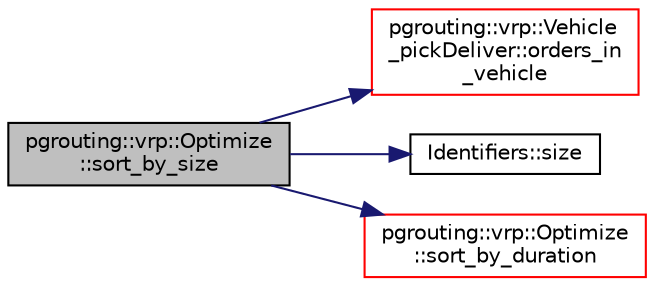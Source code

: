 digraph "pgrouting::vrp::Optimize::sort_by_size"
{
  edge [fontname="Helvetica",fontsize="10",labelfontname="Helvetica",labelfontsize="10"];
  node [fontname="Helvetica",fontsize="10",shape=record];
  rankdir="LR";
  Node793 [label="pgrouting::vrp::Optimize\l::sort_by_size",height=0.2,width=0.4,color="black", fillcolor="grey75", style="filled", fontcolor="black"];
  Node793 -> Node794 [color="midnightblue",fontsize="10",style="solid",fontname="Helvetica"];
  Node794 [label="pgrouting::vrp::Vehicle\l_pickDeliver::orders_in\l_vehicle",height=0.2,width=0.4,color="red", fillcolor="white", style="filled",URL="$classpgrouting_1_1vrp_1_1Vehicle__pickDeliver.html#a5c9706adba6b67df27506b64815f4d8d"];
  Node793 -> Node844 [color="midnightblue",fontsize="10",style="solid",fontname="Helvetica"];
  Node844 [label="Identifiers::size",height=0.2,width=0.4,color="black", fillcolor="white", style="filled",URL="$classIdentifiers.html#afa735cce6596944fc64f95f4995ccc8e"];
  Node793 -> Node847 [color="midnightblue",fontsize="10",style="solid",fontname="Helvetica"];
  Node847 [label="pgrouting::vrp::Optimize\l::sort_by_duration",height=0.2,width=0.4,color="red", fillcolor="white", style="filled",URL="$classpgrouting_1_1vrp_1_1Optimize.html#aab099b1d7832d0017fef2dcce969611e"];
}
